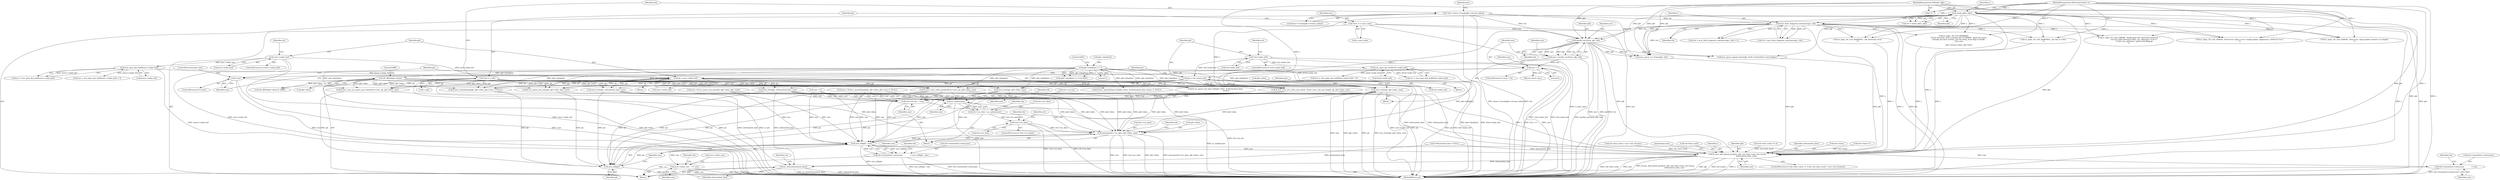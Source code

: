 digraph "0_FFmpeg_3a2d21bc5f97aa0161db3ae731fc2732be6108b8@API" {
"1000673" [label="(Call,avio_write(pb, pkt->data, size))"];
"1000124" [label="(Call,*pb = s->pb)"];
"1000271" [label="(Call,pb = mov->mdat_buf)"];
"1000254" [label="(Call,!mov->mdat_buf)"];
"1000263" [label="(Call,avio_open_dyn_buf(&mov->mdat_buf))"];
"1000246" [label="(Call,pb = trk->mdat_buf)"];
"1000238" [label="(Call,avio_open_dyn_buf(&trk->mdat_buf))"];
"1000229" [label="(Call,!trk->mdat_buf)"];
"1000304" [label="(Call,pkt->data[len] >> 3)"];
"1000450" [label="(Call,AV_RB16(pkt->data))"];
"1000670" [label="(Call,!size)"];
"1000663" [label="(Call,size < 0)"];
"1000656" [label="(Call,size = handle_eac3(mov, pkt, trk))"];
"1000658" [label="(Call,handle_eac3(mov, pkt, trk))"];
"1000118" [label="(Call,*mov = s->priv_data)"];
"1000166" [label="(Call,check_pkt(s, pkt))"];
"1000114" [label="(MethodParameterIn,AVFormatContext *s)"];
"1000115" [label="(MethodParameterIn,AVPacket *pkt)"];
"1000222" [label="(Call,mov_flush_fragment_interleaving(s, trk))"];
"1000130" [label="(Call,*trk = &mov->tracks[pkt->stream_index])"];
"1000771" [label="(Call,trk->vos_len  = size)"];
"1000780" [label="(Call,av_malloc(size))"];
"1000776" [label="(Call,trk->vos_data = av_malloc(size))"];
"1000783" [label="(Call,!trk->vos_data)"];
"1000793" [label="(Call,memcpy(trk->vos_data, pkt->data, size))"];
"1000853" [label="(Call,avio_tell(pb) - size)"];
"1000843" [label="(Call,trk->cluster[trk->entry].pos              = avio_tell(pb) - size)"];
"1000879" [label="(Call,trk->cluster[trk->entry].size             = size)"];
"1001430" [label="(Call,mov->mdat_size    += size)"];
"1001449" [label="(Call,ff_mov_add_hinted_packet(s, pkt, trk->hint_track, trk->entry,\n                                 reformatted_data, size))"];
"1001462" [label="(Call,av_free(reformatted_data))"];
"1000854" [label="(Call,avio_tell(pb))"];
"1000246" [label="(Call,pb = trk->mdat_buf)"];
"1000228" [label="(ControlStructure,if (!trk->mdat_buf))"];
"1000778" [label="(Identifier,trk)"];
"1000272" [label="(Identifier,pb)"];
"1000449" [label="(Call,AV_RB16(pkt->data) & 0xfff0)"];
"1000142" [label="(Identifier,par)"];
"1000235" [label="(Call,(ret = avio_open_dyn_buf(&trk->mdat_buf)) < 0)"];
"1000889" [label="(Identifier,size)"];
"1001466" [label="(MethodReturn,int)"];
"1000672" [label="(ControlStructure,goto end;)"];
"1000879" [label="(Call,trk->cluster[trk->entry].size             = size)"];
"1000800" [label="(Identifier,size)"];
"1000782" [label="(ControlStructure,if (!trk->vos_data))"];
"1000239" [label="(Call,&trk->mdat_buf)"];
"1000658" [label="(Call,handle_eac3(mov, pkt, trk))"];
"1000785" [label="(Identifier,trk)"];
"1000880" [label="(Call,trk->cluster[trk->entry].size)"];
"1000861" [label="(Identifier,trk)"];
"1001435" [label="(ControlStructure,if (trk->hint_track >= 0 && trk->hint_track < mov->nb_streams))"];
"1000546" [label="(Call,ff_mov_cenc_avc_parse_nal_units(&trk->cenc, pb, pkt->data, size))"];
"1000638" [label="(Call,ff_hevc_annexb2mp4(pb, pkt->data, pkt->size, 0, NULL))"];
"1000193" [label="(Block,)"];
"1000794" [label="(Call,trk->vos_data)"];
"1000620" [label="(Call,ff_hevc_annexb2mp4_buf(pkt->data, &reformatted_data, &size, 0, NULL))"];
"1000567" [label="(Call,size = ff_avc_parse_nal_units(pb, pkt->data, pkt->size))"];
"1001459" [label="(Identifier,size)"];
"1001452" [label="(Call,trk->hint_track)"];
"1000236" [label="(Call,ret = avio_open_dyn_buf(&trk->mdat_buf))"];
"1000114" [label="(MethodParameterIn,AVFormatContext *s)"];
"1000789" [label="(Identifier,ret)"];
"1000166" [label="(Call,check_pkt(s, pkt))"];
"1001465" [label="(Identifier,ret)"];
"1000804" [label="(Identifier,trk)"];
"1000661" [label="(Identifier,trk)"];
"1000770" [label="(Block,)"];
"1000844" [label="(Call,trk->cluster[trk->entry].pos)"];
"1000669" [label="(ControlStructure,if (!size))"];
"1001462" [label="(Call,av_free(reformatted_data))"];
"1000673" [label="(Call,avio_write(pb, pkt->data, size))"];
"1000118" [label="(Call,*mov = s->priv_data)"];
"1000261" [label="(Call,ret = avio_open_dyn_buf(&mov->mdat_buf))"];
"1000772" [label="(Call,trk->vos_len)"];
"1001450" [label="(Identifier,s)"];
"1000674" [label="(Identifier,pb)"];
"1000783" [label="(Call,!trk->vos_data)"];
"1000219" [label="(Call,(ret = mov_flush_fragment_interleaving(s, trk)) < 0)"];
"1000469" [label="(Call,av_log(s, AV_LOG_ERROR, \"Malformed AAC bitstream detected: \"\n                   \"use the audio bitstream filter 'aac_adtstoasc' to fix it \"\n                   \"('-bsf:a aac_adtstoasc' option with ffmpeg)\n\"))"];
"1000657" [label="(Identifier,size)"];
"1000670" [label="(Call,!size)"];
"1000222" [label="(Call,mov_flush_fragment_interleaving(s, trk))"];
"1000260" [label="(Call,(ret = avio_open_dyn_buf(&mov->mdat_buf)) < 0)"];
"1000229" [label="(Call,!trk->mdat_buf)"];
"1000252" [label="(Block,)"];
"1000557" [label="(Call,size < 0)"];
"1000220" [label="(Call,ret = mov_flush_fragment_interleaving(s, trk))"];
"1000450" [label="(Call,AV_RB16(pkt->data))"];
"1000305" [label="(Call,pkt->data[len])"];
"1000126" [label="(Call,s->pb)"];
"1000238" [label="(Call,avio_open_dyn_buf(&trk->mdat_buf))"];
"1000303" [label="(Call,(pkt->data[len] >> 3) & 0x0F)"];
"1000263" [label="(Call,avio_open_dyn_buf(&mov->mdat_buf))"];
"1000132" [label="(Call,&mov->tracks[pkt->stream_index])"];
"1000678" [label="(Identifier,size)"];
"1000116" [label="(Block,)"];
"1000662" [label="(ControlStructure,if (size < 0))"];
"1000255" [label="(Call,mov->mdat_buf)"];
"1000771" [label="(Call,trk->vos_len  = size)"];
"1000279" [label="(Identifier,par)"];
"1001463" [label="(Identifier,reformatted_data)"];
"1001439" [label="(Identifier,trk)"];
"1000666" [label="(Return,return size;)"];
"1000569" [label="(Call,ff_avc_parse_nal_units(pb, pkt->data, pkt->size))"];
"1000262" [label="(Identifier,ret)"];
"1000775" [label="(Identifier,size)"];
"1001449" [label="(Call,ff_mov_add_hinted_packet(s, pkt, trk->hint_track, trk->entry,\n                                 reformatted_data, size))"];
"1001431" [label="(Call,mov->mdat_size)"];
"1001451" [label="(Identifier,pkt)"];
"1000656" [label="(Call,size = handle_eac3(mov, pkt, trk))"];
"1000781" [label="(Identifier,size)"];
"1000856" [label="(Identifier,size)"];
"1000119" [label="(Identifier,mov)"];
"1000237" [label="(Identifier,ret)"];
"1000843" [label="(Call,trk->cluster[trk->entry].pos              = avio_tell(pb) - size)"];
"1000853" [label="(Call,avio_tell(pb) - size)"];
"1000660" [label="(Identifier,pkt)"];
"1001437" [label="(Call,trk->hint_track >= 0)"];
"1000793" [label="(Call,memcpy(trk->vos_data, pkt->data, size))"];
"1000253" [label="(ControlStructure,if (!mov->mdat_buf))"];
"1000797" [label="(Call,pkt->data)"];
"1000223" [label="(Identifier,s)"];
"1000630" [label="(Call,avio_write(pb, reformatted_data, size))"];
"1001311" [label="(Call,mov_parse_vc1_frame(pkt, trk))"];
"1000254" [label="(Call,!mov->mdat_buf)"];
"1000671" [label="(Identifier,size)"];
"1000164" [label="(Call,ret = check_pkt(s, pkt))"];
"1000311" [label="(Literal,0x0F)"];
"1000310" [label="(Literal,3)"];
"1000715" [label="(Call,ff_mov_cenc_avc_write_nal_units(s, &trk->cenc, nal_size_length, pb, pkt->data, size))"];
"1000731" [label="(Call,ff_mov_cenc_write_packet(&trk->cenc, pb, pkt->data, size))"];
"1000665" [label="(Literal,0)"];
"1000758" [label="(Identifier,par)"];
"1000659" [label="(Identifier,mov)"];
"1000780" [label="(Call,av_malloc(size))"];
"1001434" [label="(Identifier,size)"];
"1000304" [label="(Call,pkt->data[len] >> 3)"];
"1000167" [label="(Identifier,s)"];
"1000248" [label="(Call,trk->mdat_buf)"];
"1000664" [label="(Identifier,size)"];
"1000451" [label="(Call,pkt->data)"];
"1000454" [label="(Literal,0xfff0)"];
"1000476" [label="(Call,av_log(s, AV_LOG_WARNING, \"aac bitstream error\n\"))"];
"1000795" [label="(Identifier,trk)"];
"1000776" [label="(Call,trk->vos_data = av_malloc(size))"];
"1000124" [label="(Call,*pb = s->pb)"];
"1000531" [label="(Call,avio_write(pb, reformatted_data, size))"];
"1000894" [label="(Identifier,trk)"];
"1000855" [label="(Identifier,pb)"];
"1000667" [label="(Identifier,size)"];
"1000168" [label="(Identifier,pkt)"];
"1000115" [label="(MethodParameterIn,AVPacket *pkt)"];
"1000777" [label="(Call,trk->vos_data)"];
"1000273" [label="(Call,mov->mdat_buf)"];
"1001133" [label="(Call,av_log(s, AV_LOG_WARNING,\n                   \"Track %d starts with a nonzero dts %\"PRId64\", while the moov \"\n                   \"already has been written. Set the delay_moov flag to handle \"\n                   \"this case.\n\",\n                   pkt->stream_index, pkt->dts))"];
"1000319" [label="(Call,av_log(s, AV_LOG_ERROR, \"fatal error, input is not a single packet, implement a AVParser for it\n\"))"];
"1000784" [label="(Call,trk->vos_data)"];
"1001458" [label="(Identifier,reformatted_data)"];
"1000161" [label="(Call,*reformatted_data = NULL)"];
"1001170" [label="(Call,av_log(s, AV_LOG_WARNING, \"pts has no value\n\"))"];
"1001455" [label="(Call,trk->entry)"];
"1001341" [label="(Call,mov_parse_mpeg2_frame(pkt, &trk->cluster[trk->entry].flags))"];
"1000675" [label="(Call,pkt->data)"];
"1001421" [label="(Call,trk->entry++)"];
"1000636" [label="(Call,size = ff_hevc_annexb2mp4(pb, pkt->data, pkt->size, 0, NULL))"];
"1000655" [label="(Block,)"];
"1000131" [label="(Identifier,trk)"];
"1000230" [label="(Call,trk->mdat_buf)"];
"1000747" [label="(Call,avio_write(pb, pkt->data, size))"];
"1000663" [label="(Call,size < 0)"];
"1001442" [label="(Call,trk->hint_track < mov->nb_streams)"];
"1000523" [label="(Call,ff_avc_parse_nal_units_buf(pkt->data, &reformatted_data,\n                                       &size))"];
"1000271" [label="(Call,pb = mov->mdat_buf)"];
"1001460" [label="(JumpTarget,end:)"];
"1000125" [label="(Identifier,pb)"];
"1000120" [label="(Call,s->priv_data)"];
"1001430" [label="(Call,mov->mdat_size    += size)"];
"1000247" [label="(Identifier,pb)"];
"1000224" [label="(Identifier,trk)"];
"1000264" [label="(Call,&mov->mdat_buf)"];
"1000130" [label="(Call,*trk = &mov->tracks[pkt->stream_index])"];
"1000368" [label="(Call,av_log(s, AV_LOG_ERROR, \"fatal error, input packet contains no samples\n\"))"];
"1000854" [label="(Call,avio_tell(pb))"];
"1000673" -> "1000655"  [label="AST: "];
"1000673" -> "1000678"  [label="CFG: "];
"1000674" -> "1000673"  [label="AST: "];
"1000675" -> "1000673"  [label="AST: "];
"1000678" -> "1000673"  [label="AST: "];
"1000758" -> "1000673"  [label="CFG: "];
"1000673" -> "1001466"  [label="DDG: size"];
"1000673" -> "1001466"  [label="DDG: pkt->data"];
"1000673" -> "1001466"  [label="DDG: pb"];
"1000673" -> "1001466"  [label="DDG: avio_write(pb, pkt->data, size)"];
"1000124" -> "1000673"  [label="DDG: pb"];
"1000271" -> "1000673"  [label="DDG: pb"];
"1000246" -> "1000673"  [label="DDG: pb"];
"1000304" -> "1000673"  [label="DDG: pkt->data[len]"];
"1000450" -> "1000673"  [label="DDG: pkt->data"];
"1000670" -> "1000673"  [label="DDG: size"];
"1000673" -> "1000771"  [label="DDG: size"];
"1000673" -> "1000780"  [label="DDG: size"];
"1000673" -> "1000793"  [label="DDG: pkt->data"];
"1000673" -> "1000854"  [label="DDG: pb"];
"1000673" -> "1000853"  [label="DDG: size"];
"1000124" -> "1000116"  [label="AST: "];
"1000124" -> "1000126"  [label="CFG: "];
"1000125" -> "1000124"  [label="AST: "];
"1000126" -> "1000124"  [label="AST: "];
"1000131" -> "1000124"  [label="CFG: "];
"1000124" -> "1001466"  [label="DDG: s->pb"];
"1000124" -> "1001466"  [label="DDG: pb"];
"1000124" -> "1000531"  [label="DDG: pb"];
"1000124" -> "1000546"  [label="DDG: pb"];
"1000124" -> "1000569"  [label="DDG: pb"];
"1000124" -> "1000630"  [label="DDG: pb"];
"1000124" -> "1000638"  [label="DDG: pb"];
"1000124" -> "1000715"  [label="DDG: pb"];
"1000124" -> "1000731"  [label="DDG: pb"];
"1000124" -> "1000747"  [label="DDG: pb"];
"1000271" -> "1000252"  [label="AST: "];
"1000271" -> "1000273"  [label="CFG: "];
"1000272" -> "1000271"  [label="AST: "];
"1000273" -> "1000271"  [label="AST: "];
"1000279" -> "1000271"  [label="CFG: "];
"1000271" -> "1001466"  [label="DDG: mov->mdat_buf"];
"1000271" -> "1001466"  [label="DDG: pb"];
"1000254" -> "1000271"  [label="DDG: mov->mdat_buf"];
"1000263" -> "1000271"  [label="DDG: &mov->mdat_buf"];
"1000271" -> "1000531"  [label="DDG: pb"];
"1000271" -> "1000546"  [label="DDG: pb"];
"1000271" -> "1000569"  [label="DDG: pb"];
"1000271" -> "1000630"  [label="DDG: pb"];
"1000271" -> "1000638"  [label="DDG: pb"];
"1000271" -> "1000715"  [label="DDG: pb"];
"1000271" -> "1000731"  [label="DDG: pb"];
"1000271" -> "1000747"  [label="DDG: pb"];
"1000254" -> "1000253"  [label="AST: "];
"1000254" -> "1000255"  [label="CFG: "];
"1000255" -> "1000254"  [label="AST: "];
"1000262" -> "1000254"  [label="CFG: "];
"1000272" -> "1000254"  [label="CFG: "];
"1000254" -> "1001466"  [label="DDG: mov->mdat_buf"];
"1000254" -> "1001466"  [label="DDG: !mov->mdat_buf"];
"1000254" -> "1000263"  [label="DDG: mov->mdat_buf"];
"1000263" -> "1000261"  [label="AST: "];
"1000263" -> "1000264"  [label="CFG: "];
"1000264" -> "1000263"  [label="AST: "];
"1000261" -> "1000263"  [label="CFG: "];
"1000263" -> "1001466"  [label="DDG: &mov->mdat_buf"];
"1000263" -> "1000260"  [label="DDG: &mov->mdat_buf"];
"1000263" -> "1000261"  [label="DDG: &mov->mdat_buf"];
"1000246" -> "1000193"  [label="AST: "];
"1000246" -> "1000248"  [label="CFG: "];
"1000247" -> "1000246"  [label="AST: "];
"1000248" -> "1000246"  [label="AST: "];
"1000279" -> "1000246"  [label="CFG: "];
"1000246" -> "1001466"  [label="DDG: trk->mdat_buf"];
"1000246" -> "1001466"  [label="DDG: pb"];
"1000238" -> "1000246"  [label="DDG: &trk->mdat_buf"];
"1000229" -> "1000246"  [label="DDG: trk->mdat_buf"];
"1000246" -> "1000531"  [label="DDG: pb"];
"1000246" -> "1000546"  [label="DDG: pb"];
"1000246" -> "1000569"  [label="DDG: pb"];
"1000246" -> "1000630"  [label="DDG: pb"];
"1000246" -> "1000638"  [label="DDG: pb"];
"1000246" -> "1000715"  [label="DDG: pb"];
"1000246" -> "1000731"  [label="DDG: pb"];
"1000246" -> "1000747"  [label="DDG: pb"];
"1000238" -> "1000236"  [label="AST: "];
"1000238" -> "1000239"  [label="CFG: "];
"1000239" -> "1000238"  [label="AST: "];
"1000236" -> "1000238"  [label="CFG: "];
"1000238" -> "1001466"  [label="DDG: &trk->mdat_buf"];
"1000238" -> "1000235"  [label="DDG: &trk->mdat_buf"];
"1000238" -> "1000236"  [label="DDG: &trk->mdat_buf"];
"1000229" -> "1000238"  [label="DDG: trk->mdat_buf"];
"1000229" -> "1000228"  [label="AST: "];
"1000229" -> "1000230"  [label="CFG: "];
"1000230" -> "1000229"  [label="AST: "];
"1000237" -> "1000229"  [label="CFG: "];
"1000247" -> "1000229"  [label="CFG: "];
"1000229" -> "1001466"  [label="DDG: !trk->mdat_buf"];
"1000229" -> "1001466"  [label="DDG: trk->mdat_buf"];
"1000304" -> "1000303"  [label="AST: "];
"1000304" -> "1000310"  [label="CFG: "];
"1000305" -> "1000304"  [label="AST: "];
"1000310" -> "1000304"  [label="AST: "];
"1000311" -> "1000304"  [label="CFG: "];
"1000304" -> "1001466"  [label="DDG: pkt->data[len]"];
"1000304" -> "1000303"  [label="DDG: pkt->data[len]"];
"1000304" -> "1000303"  [label="DDG: 3"];
"1000304" -> "1000450"  [label="DDG: pkt->data[len]"];
"1000304" -> "1000523"  [label="DDG: pkt->data[len]"];
"1000304" -> "1000546"  [label="DDG: pkt->data[len]"];
"1000304" -> "1000569"  [label="DDG: pkt->data[len]"];
"1000304" -> "1000620"  [label="DDG: pkt->data[len]"];
"1000304" -> "1000638"  [label="DDG: pkt->data[len]"];
"1000304" -> "1000715"  [label="DDG: pkt->data[len]"];
"1000304" -> "1000731"  [label="DDG: pkt->data[len]"];
"1000304" -> "1000747"  [label="DDG: pkt->data[len]"];
"1000304" -> "1000793"  [label="DDG: pkt->data[len]"];
"1000450" -> "1000449"  [label="AST: "];
"1000450" -> "1000451"  [label="CFG: "];
"1000451" -> "1000450"  [label="AST: "];
"1000454" -> "1000450"  [label="CFG: "];
"1000450" -> "1001466"  [label="DDG: pkt->data"];
"1000450" -> "1000449"  [label="DDG: pkt->data"];
"1000450" -> "1000523"  [label="DDG: pkt->data"];
"1000450" -> "1000546"  [label="DDG: pkt->data"];
"1000450" -> "1000569"  [label="DDG: pkt->data"];
"1000450" -> "1000620"  [label="DDG: pkt->data"];
"1000450" -> "1000638"  [label="DDG: pkt->data"];
"1000450" -> "1000715"  [label="DDG: pkt->data"];
"1000450" -> "1000731"  [label="DDG: pkt->data"];
"1000450" -> "1000747"  [label="DDG: pkt->data"];
"1000670" -> "1000669"  [label="AST: "];
"1000670" -> "1000671"  [label="CFG: "];
"1000671" -> "1000670"  [label="AST: "];
"1000672" -> "1000670"  [label="CFG: "];
"1000674" -> "1000670"  [label="CFG: "];
"1000670" -> "1001466"  [label="DDG: !size"];
"1000670" -> "1001466"  [label="DDG: size"];
"1000663" -> "1000670"  [label="DDG: size"];
"1000663" -> "1000662"  [label="AST: "];
"1000663" -> "1000665"  [label="CFG: "];
"1000664" -> "1000663"  [label="AST: "];
"1000665" -> "1000663"  [label="AST: "];
"1000667" -> "1000663"  [label="CFG: "];
"1000671" -> "1000663"  [label="CFG: "];
"1000663" -> "1001466"  [label="DDG: size < 0"];
"1000663" -> "1001466"  [label="DDG: size"];
"1000656" -> "1000663"  [label="DDG: size"];
"1000663" -> "1000666"  [label="DDG: size"];
"1000656" -> "1000655"  [label="AST: "];
"1000656" -> "1000658"  [label="CFG: "];
"1000657" -> "1000656"  [label="AST: "];
"1000658" -> "1000656"  [label="AST: "];
"1000664" -> "1000656"  [label="CFG: "];
"1000656" -> "1001466"  [label="DDG: handle_eac3(mov, pkt, trk)"];
"1000658" -> "1000656"  [label="DDG: mov"];
"1000658" -> "1000656"  [label="DDG: pkt"];
"1000658" -> "1000656"  [label="DDG: trk"];
"1000658" -> "1000661"  [label="CFG: "];
"1000659" -> "1000658"  [label="AST: "];
"1000660" -> "1000658"  [label="AST: "];
"1000661" -> "1000658"  [label="AST: "];
"1000658" -> "1001466"  [label="DDG: pkt"];
"1000658" -> "1001466"  [label="DDG: trk"];
"1000658" -> "1001466"  [label="DDG: mov"];
"1000118" -> "1000658"  [label="DDG: mov"];
"1000166" -> "1000658"  [label="DDG: pkt"];
"1000115" -> "1000658"  [label="DDG: pkt"];
"1000222" -> "1000658"  [label="DDG: trk"];
"1000130" -> "1000658"  [label="DDG: trk"];
"1000658" -> "1001311"  [label="DDG: pkt"];
"1000658" -> "1001311"  [label="DDG: trk"];
"1000658" -> "1001341"  [label="DDG: pkt"];
"1000658" -> "1001449"  [label="DDG: pkt"];
"1000118" -> "1000116"  [label="AST: "];
"1000118" -> "1000120"  [label="CFG: "];
"1000119" -> "1000118"  [label="AST: "];
"1000120" -> "1000118"  [label="AST: "];
"1000125" -> "1000118"  [label="CFG: "];
"1000118" -> "1001466"  [label="DDG: s->priv_data"];
"1000118" -> "1001466"  [label="DDG: mov"];
"1000166" -> "1000164"  [label="AST: "];
"1000166" -> "1000168"  [label="CFG: "];
"1000167" -> "1000166"  [label="AST: "];
"1000168" -> "1000166"  [label="AST: "];
"1000164" -> "1000166"  [label="CFG: "];
"1000166" -> "1001466"  [label="DDG: pkt"];
"1000166" -> "1001466"  [label="DDG: s"];
"1000166" -> "1000164"  [label="DDG: s"];
"1000166" -> "1000164"  [label="DDG: pkt"];
"1000114" -> "1000166"  [label="DDG: s"];
"1000115" -> "1000166"  [label="DDG: pkt"];
"1000166" -> "1000222"  [label="DDG: s"];
"1000166" -> "1000319"  [label="DDG: s"];
"1000166" -> "1000368"  [label="DDG: s"];
"1000166" -> "1000469"  [label="DDG: s"];
"1000166" -> "1000476"  [label="DDG: s"];
"1000166" -> "1000715"  [label="DDG: s"];
"1000166" -> "1001133"  [label="DDG: s"];
"1000166" -> "1001170"  [label="DDG: s"];
"1000166" -> "1001311"  [label="DDG: pkt"];
"1000166" -> "1001341"  [label="DDG: pkt"];
"1000166" -> "1001449"  [label="DDG: s"];
"1000166" -> "1001449"  [label="DDG: pkt"];
"1000114" -> "1000113"  [label="AST: "];
"1000114" -> "1001466"  [label="DDG: s"];
"1000114" -> "1000222"  [label="DDG: s"];
"1000114" -> "1000319"  [label="DDG: s"];
"1000114" -> "1000368"  [label="DDG: s"];
"1000114" -> "1000469"  [label="DDG: s"];
"1000114" -> "1000476"  [label="DDG: s"];
"1000114" -> "1000715"  [label="DDG: s"];
"1000114" -> "1001133"  [label="DDG: s"];
"1000114" -> "1001170"  [label="DDG: s"];
"1000114" -> "1001449"  [label="DDG: s"];
"1000115" -> "1000113"  [label="AST: "];
"1000115" -> "1001466"  [label="DDG: pkt"];
"1000115" -> "1001311"  [label="DDG: pkt"];
"1000115" -> "1001341"  [label="DDG: pkt"];
"1000115" -> "1001449"  [label="DDG: pkt"];
"1000222" -> "1000220"  [label="AST: "];
"1000222" -> "1000224"  [label="CFG: "];
"1000223" -> "1000222"  [label="AST: "];
"1000224" -> "1000222"  [label="AST: "];
"1000220" -> "1000222"  [label="CFG: "];
"1000222" -> "1001466"  [label="DDG: s"];
"1000222" -> "1001466"  [label="DDG: trk"];
"1000222" -> "1000219"  [label="DDG: s"];
"1000222" -> "1000219"  [label="DDG: trk"];
"1000222" -> "1000220"  [label="DDG: s"];
"1000222" -> "1000220"  [label="DDG: trk"];
"1000130" -> "1000222"  [label="DDG: trk"];
"1000222" -> "1000319"  [label="DDG: s"];
"1000222" -> "1000368"  [label="DDG: s"];
"1000222" -> "1000469"  [label="DDG: s"];
"1000222" -> "1000476"  [label="DDG: s"];
"1000222" -> "1000715"  [label="DDG: s"];
"1000222" -> "1001133"  [label="DDG: s"];
"1000222" -> "1001170"  [label="DDG: s"];
"1000222" -> "1001311"  [label="DDG: trk"];
"1000222" -> "1001449"  [label="DDG: s"];
"1000130" -> "1000116"  [label="AST: "];
"1000130" -> "1000132"  [label="CFG: "];
"1000131" -> "1000130"  [label="AST: "];
"1000132" -> "1000130"  [label="AST: "];
"1000142" -> "1000130"  [label="CFG: "];
"1000130" -> "1001466"  [label="DDG: &mov->tracks[pkt->stream_index]"];
"1000130" -> "1001466"  [label="DDG: trk"];
"1000130" -> "1001311"  [label="DDG: trk"];
"1000771" -> "1000770"  [label="AST: "];
"1000771" -> "1000775"  [label="CFG: "];
"1000772" -> "1000771"  [label="AST: "];
"1000775" -> "1000771"  [label="AST: "];
"1000778" -> "1000771"  [label="CFG: "];
"1000771" -> "1001466"  [label="DDG: trk->vos_len"];
"1000567" -> "1000771"  [label="DDG: size"];
"1000630" -> "1000771"  [label="DDG: size"];
"1000636" -> "1000771"  [label="DDG: size"];
"1000731" -> "1000771"  [label="DDG: size"];
"1000557" -> "1000771"  [label="DDG: size"];
"1000715" -> "1000771"  [label="DDG: size"];
"1000531" -> "1000771"  [label="DDG: size"];
"1000747" -> "1000771"  [label="DDG: size"];
"1000780" -> "1000776"  [label="AST: "];
"1000780" -> "1000781"  [label="CFG: "];
"1000781" -> "1000780"  [label="AST: "];
"1000776" -> "1000780"  [label="CFG: "];
"1000780" -> "1001466"  [label="DDG: size"];
"1000780" -> "1000776"  [label="DDG: size"];
"1000567" -> "1000780"  [label="DDG: size"];
"1000630" -> "1000780"  [label="DDG: size"];
"1000636" -> "1000780"  [label="DDG: size"];
"1000731" -> "1000780"  [label="DDG: size"];
"1000557" -> "1000780"  [label="DDG: size"];
"1000715" -> "1000780"  [label="DDG: size"];
"1000531" -> "1000780"  [label="DDG: size"];
"1000747" -> "1000780"  [label="DDG: size"];
"1000780" -> "1000793"  [label="DDG: size"];
"1000776" -> "1000770"  [label="AST: "];
"1000777" -> "1000776"  [label="AST: "];
"1000785" -> "1000776"  [label="CFG: "];
"1000776" -> "1001466"  [label="DDG: av_malloc(size)"];
"1000776" -> "1000783"  [label="DDG: trk->vos_data"];
"1000783" -> "1000782"  [label="AST: "];
"1000783" -> "1000784"  [label="CFG: "];
"1000784" -> "1000783"  [label="AST: "];
"1000789" -> "1000783"  [label="CFG: "];
"1000795" -> "1000783"  [label="CFG: "];
"1000783" -> "1001466"  [label="DDG: !trk->vos_data"];
"1000783" -> "1001466"  [label="DDG: trk->vos_data"];
"1000783" -> "1000793"  [label="DDG: trk->vos_data"];
"1000793" -> "1000770"  [label="AST: "];
"1000793" -> "1000800"  [label="CFG: "];
"1000794" -> "1000793"  [label="AST: "];
"1000797" -> "1000793"  [label="AST: "];
"1000800" -> "1000793"  [label="AST: "];
"1000804" -> "1000793"  [label="CFG: "];
"1000793" -> "1001466"  [label="DDG: memcpy(trk->vos_data, pkt->data, size)"];
"1000793" -> "1001466"  [label="DDG: size"];
"1000793" -> "1001466"  [label="DDG: trk->vos_data"];
"1000793" -> "1001466"  [label="DDG: pkt->data"];
"1000569" -> "1000793"  [label="DDG: pkt->data"];
"1000620" -> "1000793"  [label="DDG: pkt->data"];
"1000747" -> "1000793"  [label="DDG: pkt->data"];
"1000731" -> "1000793"  [label="DDG: pkt->data"];
"1000715" -> "1000793"  [label="DDG: pkt->data"];
"1000546" -> "1000793"  [label="DDG: pkt->data"];
"1000523" -> "1000793"  [label="DDG: pkt->data"];
"1000638" -> "1000793"  [label="DDG: pkt->data"];
"1000793" -> "1000853"  [label="DDG: size"];
"1000853" -> "1000843"  [label="AST: "];
"1000853" -> "1000856"  [label="CFG: "];
"1000854" -> "1000853"  [label="AST: "];
"1000856" -> "1000853"  [label="AST: "];
"1000843" -> "1000853"  [label="CFG: "];
"1000853" -> "1001466"  [label="DDG: avio_tell(pb)"];
"1000853" -> "1000843"  [label="DDG: avio_tell(pb)"];
"1000853" -> "1000843"  [label="DDG: size"];
"1000854" -> "1000853"  [label="DDG: pb"];
"1000567" -> "1000853"  [label="DDG: size"];
"1000630" -> "1000853"  [label="DDG: size"];
"1000636" -> "1000853"  [label="DDG: size"];
"1000731" -> "1000853"  [label="DDG: size"];
"1000557" -> "1000853"  [label="DDG: size"];
"1000715" -> "1000853"  [label="DDG: size"];
"1000531" -> "1000853"  [label="DDG: size"];
"1000747" -> "1000853"  [label="DDG: size"];
"1000853" -> "1000879"  [label="DDG: size"];
"1000853" -> "1001430"  [label="DDG: size"];
"1000853" -> "1001449"  [label="DDG: size"];
"1000843" -> "1000116"  [label="AST: "];
"1000844" -> "1000843"  [label="AST: "];
"1000861" -> "1000843"  [label="CFG: "];
"1000843" -> "1001466"  [label="DDG: trk->cluster[trk->entry].pos"];
"1000843" -> "1001466"  [label="DDG: avio_tell(pb) - size"];
"1000879" -> "1000116"  [label="AST: "];
"1000879" -> "1000889"  [label="CFG: "];
"1000880" -> "1000879"  [label="AST: "];
"1000889" -> "1000879"  [label="AST: "];
"1000894" -> "1000879"  [label="CFG: "];
"1000879" -> "1001466"  [label="DDG: trk->cluster[trk->entry].size"];
"1001430" -> "1000116"  [label="AST: "];
"1001430" -> "1001434"  [label="CFG: "];
"1001431" -> "1001430"  [label="AST: "];
"1001434" -> "1001430"  [label="AST: "];
"1001439" -> "1001430"  [label="CFG: "];
"1001430" -> "1001466"  [label="DDG: size"];
"1001430" -> "1001466"  [label="DDG: mov->mdat_size"];
"1001449" -> "1001435"  [label="AST: "];
"1001449" -> "1001459"  [label="CFG: "];
"1001450" -> "1001449"  [label="AST: "];
"1001451" -> "1001449"  [label="AST: "];
"1001452" -> "1001449"  [label="AST: "];
"1001455" -> "1001449"  [label="AST: "];
"1001458" -> "1001449"  [label="AST: "];
"1001459" -> "1001449"  [label="AST: "];
"1001460" -> "1001449"  [label="CFG: "];
"1001449" -> "1001466"  [label="DDG: trk->hint_track"];
"1001449" -> "1001466"  [label="DDG: size"];
"1001449" -> "1001466"  [label="DDG: ff_mov_add_hinted_packet(s, pkt, trk->hint_track, trk->entry,\n                                 reformatted_data, size)"];
"1001449" -> "1001466"  [label="DDG: pkt"];
"1001449" -> "1001466"  [label="DDG: trk->entry"];
"1001449" -> "1001466"  [label="DDG: s"];
"1001133" -> "1001449"  [label="DDG: s"];
"1000715" -> "1001449"  [label="DDG: s"];
"1000476" -> "1001449"  [label="DDG: s"];
"1001170" -> "1001449"  [label="DDG: s"];
"1001311" -> "1001449"  [label="DDG: pkt"];
"1001341" -> "1001449"  [label="DDG: pkt"];
"1001437" -> "1001449"  [label="DDG: trk->hint_track"];
"1001442" -> "1001449"  [label="DDG: trk->hint_track"];
"1001421" -> "1001449"  [label="DDG: trk->entry"];
"1000531" -> "1001449"  [label="DDG: reformatted_data"];
"1000630" -> "1001449"  [label="DDG: reformatted_data"];
"1000161" -> "1001449"  [label="DDG: reformatted_data"];
"1001449" -> "1001462"  [label="DDG: reformatted_data"];
"1001462" -> "1000116"  [label="AST: "];
"1001462" -> "1001463"  [label="CFG: "];
"1001463" -> "1001462"  [label="AST: "];
"1001465" -> "1001462"  [label="CFG: "];
"1001462" -> "1001466"  [label="DDG: reformatted_data"];
"1001462" -> "1001466"  [label="DDG: av_free(reformatted_data)"];
"1000531" -> "1001462"  [label="DDG: reformatted_data"];
"1000630" -> "1001462"  [label="DDG: reformatted_data"];
"1000161" -> "1001462"  [label="DDG: reformatted_data"];
"1000854" -> "1000855"  [label="CFG: "];
"1000855" -> "1000854"  [label="AST: "];
"1000856" -> "1000854"  [label="CFG: "];
"1000854" -> "1001466"  [label="DDG: pb"];
"1000630" -> "1000854"  [label="DDG: pb"];
"1000546" -> "1000854"  [label="DDG: pb"];
"1000569" -> "1000854"  [label="DDG: pb"];
"1000715" -> "1000854"  [label="DDG: pb"];
"1000731" -> "1000854"  [label="DDG: pb"];
"1000531" -> "1000854"  [label="DDG: pb"];
"1000747" -> "1000854"  [label="DDG: pb"];
"1000638" -> "1000854"  [label="DDG: pb"];
}
